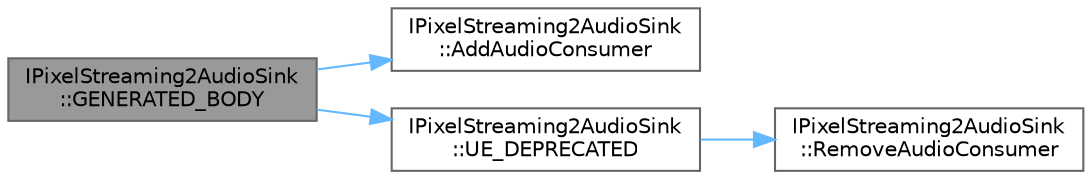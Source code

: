 digraph "IPixelStreaming2AudioSink::GENERATED_BODY"
{
 // INTERACTIVE_SVG=YES
 // LATEX_PDF_SIZE
  bgcolor="transparent";
  edge [fontname=Helvetica,fontsize=10,labelfontname=Helvetica,labelfontsize=10];
  node [fontname=Helvetica,fontsize=10,shape=box,height=0.2,width=0.4];
  rankdir="LR";
  Node1 [id="Node000001",label="IPixelStreaming2AudioSink\l::GENERATED_BODY",height=0.2,width=0.4,color="gray40", fillcolor="grey60", style="filled", fontcolor="black",tooltip="Add an audio consumer to the sink."];
  Node1 -> Node2 [id="edge1_Node000001_Node000002",color="steelblue1",style="solid",tooltip=" "];
  Node2 [id="Node000002",label="IPixelStreaming2AudioSink\l::AddAudioConsumer",height=0.2,width=0.4,color="grey40", fillcolor="white", style="filled",URL="$d0/d0c/classIPixelStreaming2AudioSink.html#a078821bcc02a58115e8724a459176874",tooltip=" "];
  Node1 -> Node3 [id="edge2_Node000001_Node000003",color="steelblue1",style="solid",tooltip=" "];
  Node3 [id="Node000003",label="IPixelStreaming2AudioSink\l::UE_DEPRECATED",height=0.2,width=0.4,color="grey40", fillcolor="white", style="filled",URL="$d0/d0c/classIPixelStreaming2AudioSink.html#a185f6b4f18ef63733af836871327d9cf",tooltip="Remove an audio consumer to remove from the sink."];
  Node3 -> Node4 [id="edge3_Node000003_Node000004",color="steelblue1",style="solid",tooltip=" "];
  Node4 [id="Node000004",label="IPixelStreaming2AudioSink\l::RemoveAudioConsumer",height=0.2,width=0.4,color="grey40", fillcolor="white", style="filled",URL="$d0/d0c/classIPixelStreaming2AudioSink.html#a5867dea8187abf53dee33136a5541a9b",tooltip=" "];
}
